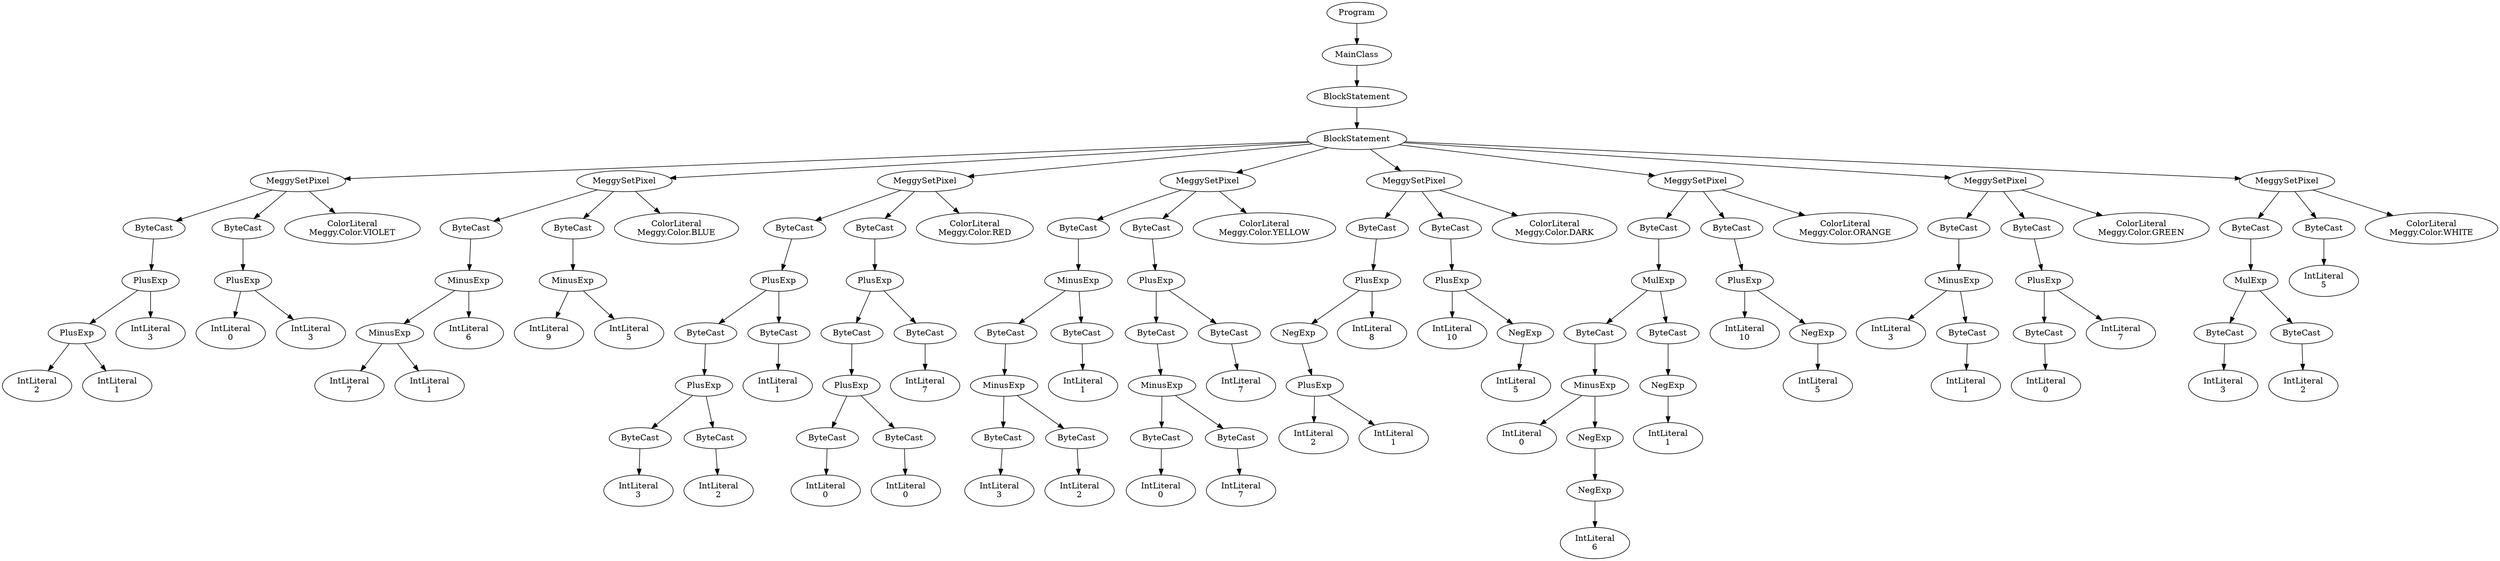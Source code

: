 digraph ASTGraph {
0 [ label="Program" ];
1 [ label="MainClass" ];
0 -> 1
2 [ label="BlockStatement" ];
1 -> 2
3 [ label="BlockStatement" ];
2 -> 3
4 [ label="MeggySetPixel" ];
3 -> 4
5 [ label="ByteCast" ];
4 -> 5
6 [ label="PlusExp" ];
5 -> 6
7 [ label="PlusExp" ];
6 -> 7
8 [ label="IntLiteral\n2" ];
7 -> 8
9 [ label="IntLiteral\n1" ];
7 -> 9
10 [ label="IntLiteral\n3" ];
6 -> 10
11 [ label="ByteCast" ];
4 -> 11
12 [ label="PlusExp" ];
11 -> 12
13 [ label="IntLiteral\n0" ];
12 -> 13
14 [ label="IntLiteral\n3" ];
12 -> 14
15 [ label="ColorLiteral\nMeggy.Color.VIOLET" ];
4 -> 15
16 [ label="MeggySetPixel" ];
3 -> 16
17 [ label="ByteCast" ];
16 -> 17
18 [ label="MinusExp" ];
17 -> 18
19 [ label="MinusExp" ];
18 -> 19
20 [ label="IntLiteral\n7" ];
19 -> 20
21 [ label="IntLiteral\n1" ];
19 -> 21
22 [ label="IntLiteral\n6" ];
18 -> 22
23 [ label="ByteCast" ];
16 -> 23
24 [ label="MinusExp" ];
23 -> 24
25 [ label="IntLiteral\n9" ];
24 -> 25
26 [ label="IntLiteral\n5" ];
24 -> 26
27 [ label="ColorLiteral\nMeggy.Color.BLUE" ];
16 -> 27
28 [ label="MeggySetPixel" ];
3 -> 28
29 [ label="ByteCast" ];
28 -> 29
30 [ label="PlusExp" ];
29 -> 30
31 [ label="ByteCast" ];
30 -> 31
32 [ label="PlusExp" ];
31 -> 32
33 [ label="ByteCast" ];
32 -> 33
34 [ label="IntLiteral\n3" ];
33 -> 34
35 [ label="ByteCast" ];
32 -> 35
36 [ label="IntLiteral\n2" ];
35 -> 36
37 [ label="ByteCast" ];
30 -> 37
38 [ label="IntLiteral\n1" ];
37 -> 38
39 [ label="ByteCast" ];
28 -> 39
40 [ label="PlusExp" ];
39 -> 40
41 [ label="ByteCast" ];
40 -> 41
42 [ label="PlusExp" ];
41 -> 42
43 [ label="ByteCast" ];
42 -> 43
44 [ label="IntLiteral\n0" ];
43 -> 44
45 [ label="ByteCast" ];
42 -> 45
46 [ label="IntLiteral\n0" ];
45 -> 46
47 [ label="ByteCast" ];
40 -> 47
48 [ label="IntLiteral\n7" ];
47 -> 48
49 [ label="ColorLiteral\nMeggy.Color.RED" ];
28 -> 49
50 [ label="MeggySetPixel" ];
3 -> 50
51 [ label="ByteCast" ];
50 -> 51
52 [ label="MinusExp" ];
51 -> 52
53 [ label="ByteCast" ];
52 -> 53
54 [ label="MinusExp" ];
53 -> 54
55 [ label="ByteCast" ];
54 -> 55
56 [ label="IntLiteral\n3" ];
55 -> 56
57 [ label="ByteCast" ];
54 -> 57
58 [ label="IntLiteral\n2" ];
57 -> 58
59 [ label="ByteCast" ];
52 -> 59
60 [ label="IntLiteral\n1" ];
59 -> 60
61 [ label="ByteCast" ];
50 -> 61
62 [ label="PlusExp" ];
61 -> 62
63 [ label="ByteCast" ];
62 -> 63
64 [ label="MinusExp" ];
63 -> 64
65 [ label="ByteCast" ];
64 -> 65
66 [ label="IntLiteral\n0" ];
65 -> 66
67 [ label="ByteCast" ];
64 -> 67
68 [ label="IntLiteral\n7" ];
67 -> 68
69 [ label="ByteCast" ];
62 -> 69
70 [ label="IntLiteral\n7" ];
69 -> 70
71 [ label="ColorLiteral\nMeggy.Color.YELLOW" ];
50 -> 71
72 [ label="MeggySetPixel" ];
3 -> 72
73 [ label="ByteCast" ];
72 -> 73
74 [ label="PlusExp" ];
73 -> 74
75 [ label="NegExp" ];
74 -> 75
76 [ label="PlusExp" ];
75 -> 76
77 [ label="IntLiteral\n2" ];
76 -> 77
78 [ label="IntLiteral\n1" ];
76 -> 78
79 [ label="IntLiteral\n8" ];
74 -> 79
80 [ label="ByteCast" ];
72 -> 80
81 [ label="PlusExp" ];
80 -> 81
82 [ label="IntLiteral\n10" ];
81 -> 82
83 [ label="NegExp" ];
81 -> 83
84 [ label="IntLiteral\n5" ];
83 -> 84
85 [ label="ColorLiteral\nMeggy.Color.DARK" ];
72 -> 85
86 [ label="MeggySetPixel" ];
3 -> 86
87 [ label="ByteCast" ];
86 -> 87
88 [ label="MulExp" ];
87 -> 88
89 [ label="ByteCast" ];
88 -> 89
90 [ label="MinusExp" ];
89 -> 90
91 [ label="IntLiteral\n0" ];
90 -> 91
92 [ label="NegExp" ];
90 -> 92
93 [ label="NegExp" ];
92 -> 93
94 [ label="IntLiteral\n6" ];
93 -> 94
95 [ label="ByteCast" ];
88 -> 95
96 [ label="NegExp" ];
95 -> 96
97 [ label="IntLiteral\n1" ];
96 -> 97
98 [ label="ByteCast" ];
86 -> 98
99 [ label="PlusExp" ];
98 -> 99
100 [ label="IntLiteral\n10" ];
99 -> 100
101 [ label="NegExp" ];
99 -> 101
102 [ label="IntLiteral\n5" ];
101 -> 102
103 [ label="ColorLiteral\nMeggy.Color.ORANGE" ];
86 -> 103
104 [ label="MeggySetPixel" ];
3 -> 104
105 [ label="ByteCast" ];
104 -> 105
106 [ label="MinusExp" ];
105 -> 106
107 [ label="IntLiteral\n3" ];
106 -> 107
108 [ label="ByteCast" ];
106 -> 108
109 [ label="IntLiteral\n1" ];
108 -> 109
110 [ label="ByteCast" ];
104 -> 110
111 [ label="PlusExp" ];
110 -> 111
112 [ label="ByteCast" ];
111 -> 112
113 [ label="IntLiteral\n0" ];
112 -> 113
114 [ label="IntLiteral\n7" ];
111 -> 114
115 [ label="ColorLiteral\nMeggy.Color.GREEN" ];
104 -> 115
116 [ label="MeggySetPixel" ];
3 -> 116
117 [ label="ByteCast" ];
116 -> 117
118 [ label="MulExp" ];
117 -> 118
119 [ label="ByteCast" ];
118 -> 119
120 [ label="IntLiteral\n3" ];
119 -> 120
121 [ label="ByteCast" ];
118 -> 121
122 [ label="IntLiteral\n2" ];
121 -> 122
123 [ label="ByteCast" ];
116 -> 123
124 [ label="IntLiteral\n5" ];
123 -> 124
125 [ label="ColorLiteral\nMeggy.Color.WHITE" ];
116 -> 125
}
